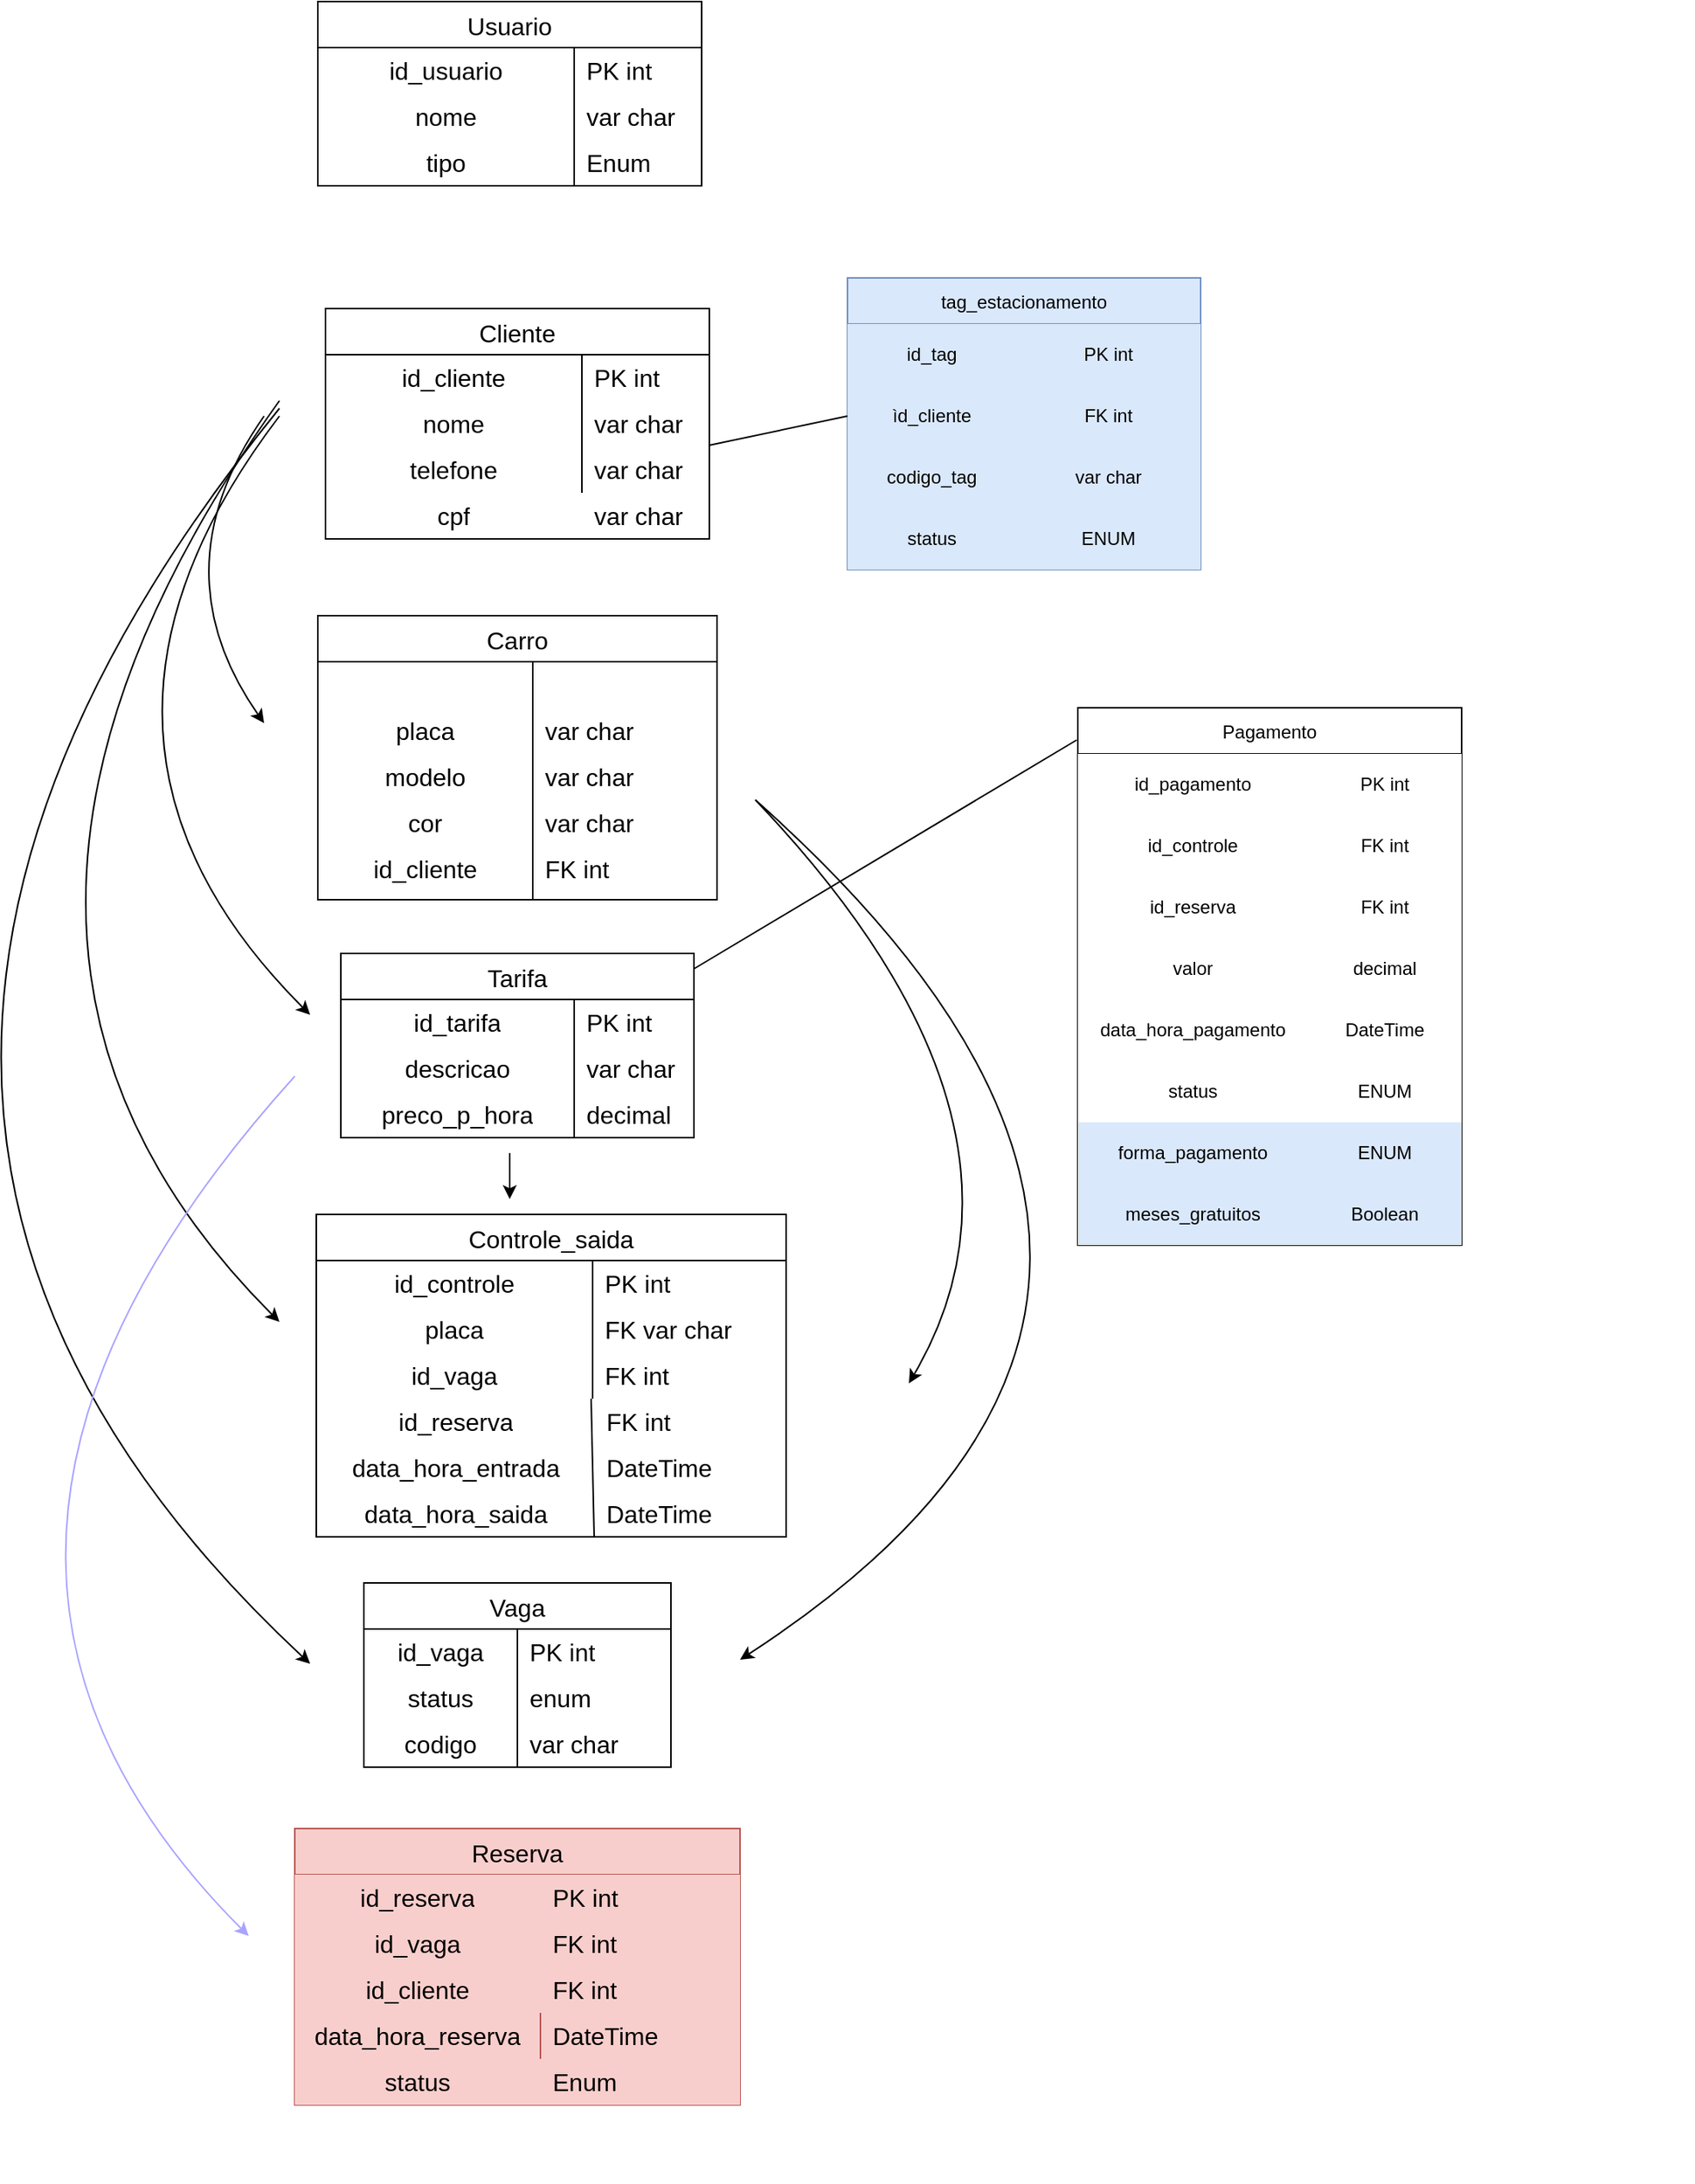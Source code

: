 <mxfile version="26.1.1">
  <diagram name="Página-1" id="wdXB22IewUDBMc40vJ91">
    <mxGraphModel dx="3342" dy="2612" grid="1" gridSize="10" guides="1" tooltips="1" connect="1" arrows="1" fold="1" page="1" pageScale="1" pageWidth="827" pageHeight="1169" math="0" shadow="0">
      <root>
        <mxCell id="0" />
        <mxCell id="1" parent="0" />
        <mxCell id="DIkyXZlzD1gCgE19vxyJ-11" value="Vaga" style="shape=table;startSize=30;container=1;collapsible=0;childLayout=tableLayout;fixedRows=1;rowLines=0;fontStyle=0;strokeColor=default;fontSize=16;" parent="1" vertex="1">
          <mxGeometry x="-135" y="-40" width="200" height="120" as="geometry" />
        </mxCell>
        <mxCell id="DIkyXZlzD1gCgE19vxyJ-12" value="" style="shape=tableRow;horizontal=0;startSize=0;swimlaneHead=0;swimlaneBody=0;top=0;left=0;bottom=0;right=0;collapsible=0;dropTarget=0;fillColor=none;points=[[0,0.5],[1,0.5]];portConstraint=eastwest;strokeColor=inherit;fontSize=16;" parent="DIkyXZlzD1gCgE19vxyJ-11" vertex="1">
          <mxGeometry y="30" width="200" height="30" as="geometry" />
        </mxCell>
        <mxCell id="DIkyXZlzD1gCgE19vxyJ-13" value="id_vaga" style="shape=partialRectangle;html=1;whiteSpace=wrap;connectable=0;fillColor=none;top=0;left=0;bottom=0;right=0;overflow=hidden;pointerEvents=1;strokeColor=inherit;fontSize=16;" parent="DIkyXZlzD1gCgE19vxyJ-12" vertex="1">
          <mxGeometry width="100" height="30" as="geometry">
            <mxRectangle width="100" height="30" as="alternateBounds" />
          </mxGeometry>
        </mxCell>
        <mxCell id="DIkyXZlzD1gCgE19vxyJ-14" value="PK int" style="shape=partialRectangle;html=1;whiteSpace=wrap;connectable=0;fillColor=none;top=0;left=0;bottom=0;right=0;align=left;spacingLeft=6;overflow=hidden;strokeColor=inherit;fontSize=16;" parent="DIkyXZlzD1gCgE19vxyJ-12" vertex="1">
          <mxGeometry x="100" width="100" height="30" as="geometry">
            <mxRectangle width="100" height="30" as="alternateBounds" />
          </mxGeometry>
        </mxCell>
        <mxCell id="DIkyXZlzD1gCgE19vxyJ-15" value="" style="shape=tableRow;horizontal=0;startSize=0;swimlaneHead=0;swimlaneBody=0;top=0;left=0;bottom=0;right=0;collapsible=0;dropTarget=0;fillColor=none;points=[[0,0.5],[1,0.5]];portConstraint=eastwest;strokeColor=inherit;fontSize=16;" parent="DIkyXZlzD1gCgE19vxyJ-11" vertex="1">
          <mxGeometry y="60" width="200" height="30" as="geometry" />
        </mxCell>
        <mxCell id="DIkyXZlzD1gCgE19vxyJ-16" value="status" style="shape=partialRectangle;html=1;whiteSpace=wrap;connectable=0;fillColor=none;top=0;left=0;bottom=0;right=0;overflow=hidden;strokeColor=inherit;fontSize=16;" parent="DIkyXZlzD1gCgE19vxyJ-15" vertex="1">
          <mxGeometry width="100" height="30" as="geometry">
            <mxRectangle width="100" height="30" as="alternateBounds" />
          </mxGeometry>
        </mxCell>
        <mxCell id="DIkyXZlzD1gCgE19vxyJ-17" value="enum" style="shape=partialRectangle;html=1;whiteSpace=wrap;connectable=0;fillColor=none;top=0;left=0;bottom=0;right=0;align=left;spacingLeft=6;overflow=hidden;strokeColor=inherit;fontSize=16;" parent="DIkyXZlzD1gCgE19vxyJ-15" vertex="1">
          <mxGeometry x="100" width="100" height="30" as="geometry">
            <mxRectangle width="100" height="30" as="alternateBounds" />
          </mxGeometry>
        </mxCell>
        <mxCell id="DIkyXZlzD1gCgE19vxyJ-18" value="" style="shape=tableRow;horizontal=0;startSize=0;swimlaneHead=0;swimlaneBody=0;top=0;left=0;bottom=0;right=0;collapsible=0;dropTarget=0;fillColor=none;points=[[0,0.5],[1,0.5]];portConstraint=eastwest;strokeColor=inherit;fontSize=16;" parent="DIkyXZlzD1gCgE19vxyJ-11" vertex="1">
          <mxGeometry y="90" width="200" height="30" as="geometry" />
        </mxCell>
        <mxCell id="DIkyXZlzD1gCgE19vxyJ-19" value="codigo" style="shape=partialRectangle;html=1;whiteSpace=wrap;connectable=0;fillColor=none;top=0;left=0;bottom=0;right=0;overflow=hidden;strokeColor=inherit;fontSize=16;" parent="DIkyXZlzD1gCgE19vxyJ-18" vertex="1">
          <mxGeometry width="100" height="30" as="geometry">
            <mxRectangle width="100" height="30" as="alternateBounds" />
          </mxGeometry>
        </mxCell>
        <mxCell id="DIkyXZlzD1gCgE19vxyJ-20" value="var char" style="shape=partialRectangle;html=1;whiteSpace=wrap;connectable=0;fillColor=none;top=0;left=0;bottom=0;right=0;align=left;spacingLeft=6;overflow=hidden;strokeColor=inherit;fontSize=16;" parent="DIkyXZlzD1gCgE19vxyJ-18" vertex="1">
          <mxGeometry x="100" width="100" height="30" as="geometry">
            <mxRectangle width="100" height="30" as="alternateBounds" />
          </mxGeometry>
        </mxCell>
        <mxCell id="DIkyXZlzD1gCgE19vxyJ-31" value="Cliente" style="shape=table;startSize=30;container=1;collapsible=0;childLayout=tableLayout;fixedRows=1;rowLines=0;fontStyle=0;strokeColor=default;fontSize=16;" parent="1" vertex="1">
          <mxGeometry x="-160" y="-870" width="250" height="150" as="geometry" />
        </mxCell>
        <mxCell id="DIkyXZlzD1gCgE19vxyJ-32" value="" style="shape=tableRow;horizontal=0;startSize=0;swimlaneHead=0;swimlaneBody=0;top=0;left=0;bottom=0;right=0;collapsible=0;dropTarget=0;fillColor=none;points=[[0,0.5],[1,0.5]];portConstraint=eastwest;strokeColor=inherit;fontSize=16;" parent="DIkyXZlzD1gCgE19vxyJ-31" vertex="1">
          <mxGeometry y="30" width="250" height="30" as="geometry" />
        </mxCell>
        <mxCell id="DIkyXZlzD1gCgE19vxyJ-33" value="id_cliente" style="shape=partialRectangle;html=1;whiteSpace=wrap;connectable=0;fillColor=none;top=0;left=0;bottom=0;right=0;overflow=hidden;pointerEvents=1;strokeColor=inherit;fontSize=16;" parent="DIkyXZlzD1gCgE19vxyJ-32" vertex="1">
          <mxGeometry width="167" height="30" as="geometry">
            <mxRectangle width="167" height="30" as="alternateBounds" />
          </mxGeometry>
        </mxCell>
        <mxCell id="DIkyXZlzD1gCgE19vxyJ-34" value="PK int" style="shape=partialRectangle;html=1;whiteSpace=wrap;connectable=0;fillColor=none;top=0;left=0;bottom=0;right=0;align=left;spacingLeft=6;overflow=hidden;strokeColor=inherit;fontSize=16;" parent="DIkyXZlzD1gCgE19vxyJ-32" vertex="1">
          <mxGeometry x="167" width="83" height="30" as="geometry">
            <mxRectangle width="83" height="30" as="alternateBounds" />
          </mxGeometry>
        </mxCell>
        <mxCell id="DIkyXZlzD1gCgE19vxyJ-35" value="" style="shape=tableRow;horizontal=0;startSize=0;swimlaneHead=0;swimlaneBody=0;top=0;left=0;bottom=0;right=0;collapsible=0;dropTarget=0;fillColor=none;points=[[0,0.5],[1,0.5]];portConstraint=eastwest;strokeColor=inherit;fontSize=16;" parent="DIkyXZlzD1gCgE19vxyJ-31" vertex="1">
          <mxGeometry y="60" width="250" height="30" as="geometry" />
        </mxCell>
        <mxCell id="DIkyXZlzD1gCgE19vxyJ-36" value="nome" style="shape=partialRectangle;html=1;whiteSpace=wrap;connectable=0;fillColor=none;top=0;left=0;bottom=0;right=0;overflow=hidden;strokeColor=inherit;fontSize=16;" parent="DIkyXZlzD1gCgE19vxyJ-35" vertex="1">
          <mxGeometry width="167" height="30" as="geometry">
            <mxRectangle width="167" height="30" as="alternateBounds" />
          </mxGeometry>
        </mxCell>
        <mxCell id="DIkyXZlzD1gCgE19vxyJ-37" value="var char" style="shape=partialRectangle;html=1;whiteSpace=wrap;connectable=0;fillColor=none;top=0;left=0;bottom=0;right=0;align=left;spacingLeft=6;overflow=hidden;strokeColor=inherit;fontSize=16;" parent="DIkyXZlzD1gCgE19vxyJ-35" vertex="1">
          <mxGeometry x="167" width="83" height="30" as="geometry">
            <mxRectangle width="83" height="30" as="alternateBounds" />
          </mxGeometry>
        </mxCell>
        <mxCell id="DIkyXZlzD1gCgE19vxyJ-38" value="" style="shape=tableRow;horizontal=0;startSize=0;swimlaneHead=0;swimlaneBody=0;top=0;left=0;bottom=0;right=0;collapsible=0;dropTarget=0;fillColor=none;points=[[0,0.5],[1,0.5]];portConstraint=eastwest;strokeColor=inherit;fontSize=16;" parent="DIkyXZlzD1gCgE19vxyJ-31" vertex="1">
          <mxGeometry y="90" width="250" height="30" as="geometry" />
        </mxCell>
        <mxCell id="DIkyXZlzD1gCgE19vxyJ-39" value="telefone" style="shape=partialRectangle;html=1;whiteSpace=wrap;connectable=0;fillColor=none;top=0;left=0;bottom=0;right=0;overflow=hidden;strokeColor=inherit;fontSize=16;" parent="DIkyXZlzD1gCgE19vxyJ-38" vertex="1">
          <mxGeometry width="167" height="30" as="geometry">
            <mxRectangle width="167" height="30" as="alternateBounds" />
          </mxGeometry>
        </mxCell>
        <mxCell id="DIkyXZlzD1gCgE19vxyJ-40" value="var char" style="shape=partialRectangle;html=1;whiteSpace=wrap;connectable=0;fillColor=none;top=0;left=0;bottom=0;right=0;align=left;spacingLeft=6;overflow=hidden;strokeColor=inherit;fontSize=16;" parent="DIkyXZlzD1gCgE19vxyJ-38" vertex="1">
          <mxGeometry x="167" width="83" height="30" as="geometry">
            <mxRectangle width="83" height="30" as="alternateBounds" />
          </mxGeometry>
        </mxCell>
        <mxCell id="DIkyXZlzD1gCgE19vxyJ-41" value="Reserva" style="shape=table;startSize=30;container=1;collapsible=0;childLayout=tableLayout;fixedRows=1;rowLines=0;fontStyle=0;strokeColor=#b85450;fontSize=16;fillColor=#f8cecc;" parent="1" vertex="1">
          <mxGeometry x="-180" y="120" width="290" height="180" as="geometry" />
        </mxCell>
        <mxCell id="DIkyXZlzD1gCgE19vxyJ-42" value="" style="shape=tableRow;horizontal=0;startSize=0;swimlaneHead=0;swimlaneBody=0;top=0;left=0;bottom=0;right=0;collapsible=0;dropTarget=0;fillColor=#f8cecc;points=[[0,0.5],[1,0.5]];portConstraint=eastwest;strokeColor=#b85450;fontSize=16;" parent="DIkyXZlzD1gCgE19vxyJ-41" vertex="1">
          <mxGeometry y="30" width="290" height="30" as="geometry" />
        </mxCell>
        <mxCell id="DIkyXZlzD1gCgE19vxyJ-43" value="id_reserva" style="shape=partialRectangle;html=1;whiteSpace=wrap;connectable=0;fillColor=#f8cecc;top=0;left=0;bottom=0;right=0;overflow=hidden;pointerEvents=1;strokeColor=#b85450;fontSize=16;" parent="DIkyXZlzD1gCgE19vxyJ-42" vertex="1">
          <mxGeometry width="160" height="30" as="geometry">
            <mxRectangle width="160" height="30" as="alternateBounds" />
          </mxGeometry>
        </mxCell>
        <mxCell id="DIkyXZlzD1gCgE19vxyJ-44" value="PK int" style="shape=partialRectangle;html=1;whiteSpace=wrap;connectable=0;fillColor=#f8cecc;top=0;left=0;bottom=0;right=0;align=left;spacingLeft=6;overflow=hidden;strokeColor=#b85450;fontSize=16;" parent="DIkyXZlzD1gCgE19vxyJ-42" vertex="1">
          <mxGeometry x="160" width="130" height="30" as="geometry">
            <mxRectangle width="130" height="30" as="alternateBounds" />
          </mxGeometry>
        </mxCell>
        <mxCell id="DIkyXZlzD1gCgE19vxyJ-45" value="" style="shape=tableRow;horizontal=0;startSize=0;swimlaneHead=0;swimlaneBody=0;top=0;left=0;bottom=0;right=0;collapsible=0;dropTarget=0;fillColor=#f8cecc;points=[[0,0.5],[1,0.5]];portConstraint=eastwest;strokeColor=#b85450;fontSize=16;" parent="DIkyXZlzD1gCgE19vxyJ-41" vertex="1">
          <mxGeometry y="60" width="290" height="30" as="geometry" />
        </mxCell>
        <mxCell id="DIkyXZlzD1gCgE19vxyJ-46" value="id_vaga" style="shape=partialRectangle;html=1;whiteSpace=wrap;connectable=0;fillColor=#f8cecc;top=0;left=0;bottom=0;right=0;overflow=hidden;strokeColor=#b85450;fontSize=16;" parent="DIkyXZlzD1gCgE19vxyJ-45" vertex="1">
          <mxGeometry width="160" height="30" as="geometry">
            <mxRectangle width="160" height="30" as="alternateBounds" />
          </mxGeometry>
        </mxCell>
        <mxCell id="DIkyXZlzD1gCgE19vxyJ-47" value="FK int" style="shape=partialRectangle;html=1;whiteSpace=wrap;connectable=0;fillColor=#f8cecc;top=0;left=0;bottom=0;right=0;align=left;spacingLeft=6;overflow=hidden;strokeColor=#b85450;fontSize=16;" parent="DIkyXZlzD1gCgE19vxyJ-45" vertex="1">
          <mxGeometry x="160" width="130" height="30" as="geometry">
            <mxRectangle width="130" height="30" as="alternateBounds" />
          </mxGeometry>
        </mxCell>
        <mxCell id="DIkyXZlzD1gCgE19vxyJ-48" value="" style="shape=tableRow;horizontal=0;startSize=0;swimlaneHead=0;swimlaneBody=0;top=0;left=0;bottom=0;right=0;collapsible=0;dropTarget=0;fillColor=#f8cecc;points=[[0,0.5],[1,0.5]];portConstraint=eastwest;strokeColor=#b85450;fontSize=16;" parent="DIkyXZlzD1gCgE19vxyJ-41" vertex="1">
          <mxGeometry y="90" width="290" height="30" as="geometry" />
        </mxCell>
        <mxCell id="DIkyXZlzD1gCgE19vxyJ-49" value="id_cliente" style="shape=partialRectangle;html=1;whiteSpace=wrap;connectable=0;fillColor=#f8cecc;top=0;left=0;bottom=0;right=0;overflow=hidden;strokeColor=#b85450;fontSize=16;" parent="DIkyXZlzD1gCgE19vxyJ-48" vertex="1">
          <mxGeometry width="160" height="30" as="geometry">
            <mxRectangle width="160" height="30" as="alternateBounds" />
          </mxGeometry>
        </mxCell>
        <mxCell id="DIkyXZlzD1gCgE19vxyJ-50" value="FK int" style="shape=partialRectangle;html=1;whiteSpace=wrap;connectable=0;fillColor=#f8cecc;top=0;left=0;bottom=0;right=0;align=left;spacingLeft=6;overflow=hidden;strokeColor=#b85450;fontSize=16;" parent="DIkyXZlzD1gCgE19vxyJ-48" vertex="1">
          <mxGeometry x="160" width="130" height="30" as="geometry">
            <mxRectangle width="130" height="30" as="alternateBounds" />
          </mxGeometry>
        </mxCell>
        <mxCell id="DIkyXZlzD1gCgE19vxyJ-51" value="Controle_saida" style="shape=table;startSize=30;container=1;collapsible=0;childLayout=tableLayout;fixedRows=1;rowLines=0;fontStyle=0;strokeColor=default;fontSize=16;strokeWidth=1;" parent="1" vertex="1">
          <mxGeometry x="-166" y="-280" width="306" height="210" as="geometry" />
        </mxCell>
        <mxCell id="DIkyXZlzD1gCgE19vxyJ-52" value="" style="shape=tableRow;horizontal=0;startSize=0;swimlaneHead=0;swimlaneBody=0;top=0;left=0;bottom=0;right=0;collapsible=0;dropTarget=0;fillColor=none;points=[[0,0.5],[1,0.5]];portConstraint=eastwest;strokeColor=inherit;fontSize=16;" parent="DIkyXZlzD1gCgE19vxyJ-51" vertex="1">
          <mxGeometry y="30" width="306" height="30" as="geometry" />
        </mxCell>
        <mxCell id="DIkyXZlzD1gCgE19vxyJ-53" value="id_controle" style="shape=partialRectangle;html=1;whiteSpace=wrap;connectable=0;fillColor=none;top=0;left=0;bottom=0;right=0;overflow=hidden;pointerEvents=1;strokeColor=inherit;fontSize=16;" parent="DIkyXZlzD1gCgE19vxyJ-52" vertex="1">
          <mxGeometry width="180" height="30" as="geometry">
            <mxRectangle width="180" height="30" as="alternateBounds" />
          </mxGeometry>
        </mxCell>
        <mxCell id="DIkyXZlzD1gCgE19vxyJ-54" value="PK int" style="shape=partialRectangle;html=1;whiteSpace=wrap;connectable=0;fillColor=none;top=0;left=0;bottom=0;right=0;align=left;spacingLeft=6;overflow=hidden;strokeColor=inherit;fontSize=16;" parent="DIkyXZlzD1gCgE19vxyJ-52" vertex="1">
          <mxGeometry x="180" width="126" height="30" as="geometry">
            <mxRectangle width="126" height="30" as="alternateBounds" />
          </mxGeometry>
        </mxCell>
        <mxCell id="DIkyXZlzD1gCgE19vxyJ-55" value="" style="shape=tableRow;horizontal=0;startSize=0;swimlaneHead=0;swimlaneBody=0;top=0;left=0;bottom=0;right=0;collapsible=0;dropTarget=0;fillColor=none;points=[[0,0.5],[1,0.5]];portConstraint=eastwest;strokeColor=inherit;fontSize=16;" parent="DIkyXZlzD1gCgE19vxyJ-51" vertex="1">
          <mxGeometry y="60" width="306" height="30" as="geometry" />
        </mxCell>
        <mxCell id="DIkyXZlzD1gCgE19vxyJ-56" value="placa" style="shape=partialRectangle;html=1;whiteSpace=wrap;connectable=0;fillColor=none;top=0;left=0;bottom=0;right=0;overflow=hidden;strokeColor=inherit;fontSize=16;" parent="DIkyXZlzD1gCgE19vxyJ-55" vertex="1">
          <mxGeometry width="180" height="30" as="geometry">
            <mxRectangle width="180" height="30" as="alternateBounds" />
          </mxGeometry>
        </mxCell>
        <mxCell id="DIkyXZlzD1gCgE19vxyJ-57" value="FK var char" style="shape=partialRectangle;html=1;whiteSpace=wrap;connectable=0;fillColor=none;top=0;left=0;bottom=0;right=0;align=left;spacingLeft=6;overflow=hidden;strokeColor=inherit;fontSize=16;" parent="DIkyXZlzD1gCgE19vxyJ-55" vertex="1">
          <mxGeometry x="180" width="126" height="30" as="geometry">
            <mxRectangle width="126" height="30" as="alternateBounds" />
          </mxGeometry>
        </mxCell>
        <mxCell id="DIkyXZlzD1gCgE19vxyJ-58" value="" style="shape=tableRow;horizontal=0;startSize=0;swimlaneHead=0;swimlaneBody=0;top=0;left=0;bottom=0;right=0;collapsible=0;dropTarget=0;fillColor=none;points=[[0,0.5],[1,0.5]];portConstraint=eastwest;strokeColor=inherit;fontSize=16;" parent="DIkyXZlzD1gCgE19vxyJ-51" vertex="1">
          <mxGeometry y="90" width="306" height="30" as="geometry" />
        </mxCell>
        <mxCell id="DIkyXZlzD1gCgE19vxyJ-59" value="id_vaga" style="shape=partialRectangle;html=1;whiteSpace=wrap;connectable=0;fillColor=none;top=0;left=0;bottom=0;right=0;overflow=hidden;strokeColor=inherit;fontSize=16;" parent="DIkyXZlzD1gCgE19vxyJ-58" vertex="1">
          <mxGeometry width="180" height="30" as="geometry">
            <mxRectangle width="180" height="30" as="alternateBounds" />
          </mxGeometry>
        </mxCell>
        <mxCell id="DIkyXZlzD1gCgE19vxyJ-60" value="FK int" style="shape=partialRectangle;html=1;whiteSpace=wrap;connectable=0;fillColor=none;top=0;left=0;bottom=0;right=0;align=left;spacingLeft=6;overflow=hidden;strokeColor=inherit;fontSize=16;" parent="DIkyXZlzD1gCgE19vxyJ-58" vertex="1">
          <mxGeometry x="180" width="126" height="30" as="geometry">
            <mxRectangle width="126" height="30" as="alternateBounds" />
          </mxGeometry>
        </mxCell>
        <mxCell id="DIkyXZlzD1gCgE19vxyJ-70" value="Tarifa" style="shape=table;startSize=30;container=1;collapsible=0;childLayout=tableLayout;fixedRows=1;rowLines=0;fontStyle=0;strokeColor=default;fontSize=16;" parent="1" vertex="1">
          <mxGeometry x="-150" y="-450" width="230" height="120" as="geometry" />
        </mxCell>
        <mxCell id="DIkyXZlzD1gCgE19vxyJ-71" value="" style="shape=tableRow;horizontal=0;startSize=0;swimlaneHead=0;swimlaneBody=0;top=0;left=0;bottom=0;right=0;collapsible=0;dropTarget=0;fillColor=none;points=[[0,0.5],[1,0.5]];portConstraint=eastwest;strokeColor=inherit;fontSize=16;" parent="DIkyXZlzD1gCgE19vxyJ-70" vertex="1">
          <mxGeometry y="30" width="230" height="30" as="geometry" />
        </mxCell>
        <mxCell id="DIkyXZlzD1gCgE19vxyJ-72" value="id_tarifa" style="shape=partialRectangle;html=1;whiteSpace=wrap;connectable=0;fillColor=none;top=0;left=0;bottom=0;right=0;overflow=hidden;pointerEvents=1;strokeColor=inherit;fontSize=16;" parent="DIkyXZlzD1gCgE19vxyJ-71" vertex="1">
          <mxGeometry width="152" height="30" as="geometry">
            <mxRectangle width="152" height="30" as="alternateBounds" />
          </mxGeometry>
        </mxCell>
        <mxCell id="DIkyXZlzD1gCgE19vxyJ-73" value="PK int" style="shape=partialRectangle;html=1;whiteSpace=wrap;connectable=0;fillColor=none;top=0;left=0;bottom=0;right=0;align=left;spacingLeft=6;overflow=hidden;strokeColor=inherit;fontSize=16;" parent="DIkyXZlzD1gCgE19vxyJ-71" vertex="1">
          <mxGeometry x="152" width="78" height="30" as="geometry">
            <mxRectangle width="78" height="30" as="alternateBounds" />
          </mxGeometry>
        </mxCell>
        <mxCell id="DIkyXZlzD1gCgE19vxyJ-74" value="" style="shape=tableRow;horizontal=0;startSize=0;swimlaneHead=0;swimlaneBody=0;top=0;left=0;bottom=0;right=0;collapsible=0;dropTarget=0;fillColor=none;points=[[0,0.5],[1,0.5]];portConstraint=eastwest;strokeColor=inherit;fontSize=16;" parent="DIkyXZlzD1gCgE19vxyJ-70" vertex="1">
          <mxGeometry y="60" width="230" height="30" as="geometry" />
        </mxCell>
        <mxCell id="DIkyXZlzD1gCgE19vxyJ-75" value="descricao" style="shape=partialRectangle;html=1;whiteSpace=wrap;connectable=0;fillColor=none;top=0;left=0;bottom=0;right=0;overflow=hidden;strokeColor=inherit;fontSize=16;" parent="DIkyXZlzD1gCgE19vxyJ-74" vertex="1">
          <mxGeometry width="152" height="30" as="geometry">
            <mxRectangle width="152" height="30" as="alternateBounds" />
          </mxGeometry>
        </mxCell>
        <mxCell id="DIkyXZlzD1gCgE19vxyJ-76" value="var char" style="shape=partialRectangle;html=1;whiteSpace=wrap;connectable=0;fillColor=none;top=0;left=0;bottom=0;right=0;align=left;spacingLeft=6;overflow=hidden;strokeColor=inherit;fontSize=16;" parent="DIkyXZlzD1gCgE19vxyJ-74" vertex="1">
          <mxGeometry x="152" width="78" height="30" as="geometry">
            <mxRectangle width="78" height="30" as="alternateBounds" />
          </mxGeometry>
        </mxCell>
        <mxCell id="DIkyXZlzD1gCgE19vxyJ-77" value="" style="shape=tableRow;horizontal=0;startSize=0;swimlaneHead=0;swimlaneBody=0;top=0;left=0;bottom=0;right=0;collapsible=0;dropTarget=0;fillColor=none;points=[[0,0.5],[1,0.5]];portConstraint=eastwest;strokeColor=inherit;fontSize=16;" parent="DIkyXZlzD1gCgE19vxyJ-70" vertex="1">
          <mxGeometry y="90" width="230" height="30" as="geometry" />
        </mxCell>
        <mxCell id="DIkyXZlzD1gCgE19vxyJ-78" value="preco_p_hora" style="shape=partialRectangle;html=1;whiteSpace=wrap;connectable=0;fillColor=none;top=0;left=0;bottom=0;right=0;overflow=hidden;strokeColor=inherit;fontSize=16;" parent="DIkyXZlzD1gCgE19vxyJ-77" vertex="1">
          <mxGeometry width="152" height="30" as="geometry">
            <mxRectangle width="152" height="30" as="alternateBounds" />
          </mxGeometry>
        </mxCell>
        <mxCell id="DIkyXZlzD1gCgE19vxyJ-79" value="decimal" style="shape=partialRectangle;html=1;whiteSpace=wrap;connectable=0;fillColor=none;top=0;left=0;bottom=0;right=0;align=left;spacingLeft=6;overflow=hidden;strokeColor=inherit;fontSize=16;" parent="DIkyXZlzD1gCgE19vxyJ-77" vertex="1">
          <mxGeometry x="152" width="78" height="30" as="geometry">
            <mxRectangle width="78" height="30" as="alternateBounds" />
          </mxGeometry>
        </mxCell>
        <mxCell id="DIkyXZlzD1gCgE19vxyJ-83" value="" style="shape=tableRow;horizontal=0;startSize=0;swimlaneHead=0;swimlaneBody=0;top=0;left=0;bottom=0;right=0;collapsible=0;dropTarget=0;fillColor=none;points=[[0,0.5],[1,0.5]];portConstraint=eastwest;strokeColor=inherit;fontSize=16;" parent="1" vertex="1">
          <mxGeometry x="550" y="270" width="180" height="30" as="geometry" />
        </mxCell>
        <mxCell id="DIkyXZlzD1gCgE19vxyJ-86" value="" style="shape=tableRow;horizontal=0;startSize=0;swimlaneHead=0;swimlaneBody=0;top=0;left=0;bottom=0;right=0;collapsible=0;dropTarget=0;fillColor=none;points=[[0,0.5],[1,0.5]];portConstraint=eastwest;strokeColor=inherit;fontSize=16;" parent="1" vertex="1">
          <mxGeometry x="370" y="230" width="180" height="30" as="geometry" />
        </mxCell>
        <mxCell id="DIkyXZlzD1gCgE19vxyJ-89" value="" style="shape=tableRow;horizontal=0;startSize=0;swimlaneHead=0;swimlaneBody=0;top=0;left=0;bottom=0;right=0;collapsible=0;dropTarget=0;fillColor=none;points=[[0,0.5],[1,0.5]];portConstraint=eastwest;strokeColor=inherit;fontSize=16;" parent="1" vertex="1">
          <mxGeometry x="380" y="320" width="180" height="30" as="geometry" />
        </mxCell>
        <mxCell id="DIkyXZlzD1gCgE19vxyJ-21" value="Carro" style="shape=table;startSize=30;container=1;collapsible=0;childLayout=tableLayout;fixedRows=1;rowLines=0;fontStyle=0;strokeColor=default;fontSize=16;" parent="1" vertex="1">
          <mxGeometry x="-165" y="-670" width="260" height="185" as="geometry" />
        </mxCell>
        <mxCell id="DIkyXZlzD1gCgE19vxyJ-22" value="" style="shape=tableRow;horizontal=0;startSize=0;swimlaneHead=0;swimlaneBody=0;top=0;left=0;bottom=0;right=0;collapsible=0;dropTarget=0;fillColor=none;points=[[0,0.5],[1,0.5]];portConstraint=eastwest;strokeColor=inherit;fontSize=16;" parent="DIkyXZlzD1gCgE19vxyJ-21" vertex="1">
          <mxGeometry y="30" width="260" height="30" as="geometry" />
        </mxCell>
        <mxCell id="DIkyXZlzD1gCgE19vxyJ-23" value="" style="shape=partialRectangle;html=1;whiteSpace=wrap;connectable=0;fillColor=none;top=0;left=0;bottom=0;right=0;overflow=hidden;pointerEvents=1;strokeColor=inherit;fontSize=16;" parent="DIkyXZlzD1gCgE19vxyJ-22" vertex="1">
          <mxGeometry width="140" height="30" as="geometry">
            <mxRectangle width="140" height="30" as="alternateBounds" />
          </mxGeometry>
        </mxCell>
        <mxCell id="DIkyXZlzD1gCgE19vxyJ-24" value="" style="shape=partialRectangle;html=1;whiteSpace=wrap;connectable=0;fillColor=none;top=0;left=0;bottom=0;right=0;align=left;spacingLeft=6;overflow=hidden;strokeColor=inherit;fontSize=16;" parent="DIkyXZlzD1gCgE19vxyJ-22" vertex="1">
          <mxGeometry x="140" width="120" height="30" as="geometry">
            <mxRectangle width="120" height="30" as="alternateBounds" />
          </mxGeometry>
        </mxCell>
        <mxCell id="DIkyXZlzD1gCgE19vxyJ-25" value="" style="shape=tableRow;horizontal=0;startSize=0;swimlaneHead=0;swimlaneBody=0;top=0;left=0;bottom=0;right=0;collapsible=0;dropTarget=0;fillColor=none;points=[[0,0.5],[1,0.5]];portConstraint=eastwest;strokeColor=inherit;fontSize=16;" parent="DIkyXZlzD1gCgE19vxyJ-21" vertex="1">
          <mxGeometry y="60" width="260" height="30" as="geometry" />
        </mxCell>
        <mxCell id="DIkyXZlzD1gCgE19vxyJ-26" value="placa" style="shape=partialRectangle;html=1;whiteSpace=wrap;connectable=0;fillColor=none;top=0;left=0;bottom=0;right=0;overflow=hidden;strokeColor=inherit;fontSize=16;" parent="DIkyXZlzD1gCgE19vxyJ-25" vertex="1">
          <mxGeometry width="140" height="30" as="geometry">
            <mxRectangle width="140" height="30" as="alternateBounds" />
          </mxGeometry>
        </mxCell>
        <mxCell id="DIkyXZlzD1gCgE19vxyJ-27" value="var char" style="shape=partialRectangle;html=1;whiteSpace=wrap;connectable=0;fillColor=none;top=0;left=0;bottom=0;right=0;align=left;spacingLeft=6;overflow=hidden;strokeColor=inherit;fontSize=16;" parent="DIkyXZlzD1gCgE19vxyJ-25" vertex="1">
          <mxGeometry x="140" width="120" height="30" as="geometry">
            <mxRectangle width="120" height="30" as="alternateBounds" />
          </mxGeometry>
        </mxCell>
        <mxCell id="DIkyXZlzD1gCgE19vxyJ-28" value="" style="shape=tableRow;horizontal=0;startSize=0;swimlaneHead=0;swimlaneBody=0;top=0;left=0;bottom=0;right=0;collapsible=0;dropTarget=0;fillColor=none;points=[[0,0.5],[1,0.5]];portConstraint=eastwest;strokeColor=inherit;fontSize=16;" parent="DIkyXZlzD1gCgE19vxyJ-21" vertex="1">
          <mxGeometry y="90" width="260" height="30" as="geometry" />
        </mxCell>
        <mxCell id="DIkyXZlzD1gCgE19vxyJ-29" value="modelo" style="shape=partialRectangle;html=1;whiteSpace=wrap;connectable=0;fillColor=none;top=0;left=0;bottom=0;right=0;overflow=hidden;strokeColor=inherit;fontSize=16;" parent="DIkyXZlzD1gCgE19vxyJ-28" vertex="1">
          <mxGeometry width="140" height="30" as="geometry">
            <mxRectangle width="140" height="30" as="alternateBounds" />
          </mxGeometry>
        </mxCell>
        <mxCell id="DIkyXZlzD1gCgE19vxyJ-30" value="var char" style="shape=partialRectangle;html=1;whiteSpace=wrap;connectable=0;fillColor=none;top=0;left=0;bottom=0;right=0;align=left;spacingLeft=6;overflow=hidden;strokeColor=inherit;fontSize=16;" parent="DIkyXZlzD1gCgE19vxyJ-28" vertex="1">
          <mxGeometry x="140" width="120" height="30" as="geometry">
            <mxRectangle width="120" height="30" as="alternateBounds" />
          </mxGeometry>
        </mxCell>
        <mxCell id="DIkyXZlzD1gCgE19vxyJ-85" value="var char" style="shape=partialRectangle;html=1;whiteSpace=wrap;connectable=0;fillColor=none;top=0;left=0;bottom=0;right=0;align=left;spacingLeft=6;overflow=hidden;strokeColor=inherit;fontSize=16;" parent="1" vertex="1">
          <mxGeometry x="-25" y="-550" width="120" height="30" as="geometry">
            <mxRectangle width="100" height="30" as="alternateBounds" />
          </mxGeometry>
        </mxCell>
        <mxCell id="DIkyXZlzD1gCgE19vxyJ-84" value="cor" style="shape=partialRectangle;html=1;whiteSpace=wrap;connectable=0;fillColor=none;top=0;left=0;bottom=0;right=0;overflow=hidden;pointerEvents=1;strokeColor=inherit;fontSize=16;" parent="1" vertex="1">
          <mxGeometry x="-165" y="-550" width="140" height="30" as="geometry">
            <mxRectangle width="80" height="30" as="alternateBounds" />
          </mxGeometry>
        </mxCell>
        <mxCell id="DIkyXZlzD1gCgE19vxyJ-87" value="id_cliente" style="shape=partialRectangle;html=1;whiteSpace=wrap;connectable=0;fillColor=none;top=0;left=0;bottom=0;right=0;overflow=hidden;strokeColor=inherit;fontSize=16;" parent="1" vertex="1">
          <mxGeometry x="-165" y="-520" width="140" height="30" as="geometry">
            <mxRectangle width="80" height="30" as="alternateBounds" />
          </mxGeometry>
        </mxCell>
        <mxCell id="DIkyXZlzD1gCgE19vxyJ-88" value="FK int" style="shape=partialRectangle;html=1;whiteSpace=wrap;connectable=0;fillColor=none;top=0;left=0;bottom=0;right=0;align=left;spacingLeft=6;overflow=hidden;strokeColor=inherit;fontSize=16;" parent="1" vertex="1">
          <mxGeometry x="-25" y="-520" width="120" height="30" as="geometry">
            <mxRectangle width="100" height="30" as="alternateBounds" />
          </mxGeometry>
        </mxCell>
        <mxCell id="DIkyXZlzD1gCgE19vxyJ-94" value="id_reserva" style="shape=partialRectangle;html=1;whiteSpace=wrap;connectable=0;fillColor=none;top=0;left=0;bottom=0;right=0;overflow=hidden;pointerEvents=1;strokeColor=inherit;fontSize=16;" parent="1" vertex="1">
          <mxGeometry x="-145" y="-160" width="140" height="30" as="geometry">
            <mxRectangle width="140" height="30" as="alternateBounds" />
          </mxGeometry>
        </mxCell>
        <mxCell id="DIkyXZlzD1gCgE19vxyJ-95" value="FK int" style="shape=partialRectangle;html=1;whiteSpace=wrap;connectable=0;fillColor=none;top=0;left=0;bottom=0;right=0;align=left;spacingLeft=6;overflow=hidden;strokeColor=inherit;fontSize=16;" parent="1" vertex="1">
          <mxGeometry x="15" y="-160" width="80" height="30" as="geometry">
            <mxRectangle width="120" height="30" as="alternateBounds" />
          </mxGeometry>
        </mxCell>
        <mxCell id="DIkyXZlzD1gCgE19vxyJ-96" value="data_hora_entrada" style="shape=partialRectangle;html=1;whiteSpace=wrap;connectable=0;fillColor=none;top=0;left=0;bottom=0;right=0;overflow=hidden;strokeColor=inherit;fontSize=16;" parent="1" vertex="1">
          <mxGeometry x="-165" y="-130" width="180" height="30" as="geometry">
            <mxRectangle width="140" height="30" as="alternateBounds" />
          </mxGeometry>
        </mxCell>
        <mxCell id="DIkyXZlzD1gCgE19vxyJ-97" value="DateTime" style="shape=partialRectangle;html=1;whiteSpace=wrap;connectable=0;fillColor=none;top=0;left=0;bottom=0;right=0;align=left;spacingLeft=6;overflow=hidden;strokeColor=inherit;fontSize=16;" parent="1" vertex="1">
          <mxGeometry x="15" y="-130" width="80" height="30" as="geometry">
            <mxRectangle width="120" height="30" as="alternateBounds" />
          </mxGeometry>
        </mxCell>
        <mxCell id="DIkyXZlzD1gCgE19vxyJ-124" value="data_hora_reserva" style="shape=partialRectangle;html=1;whiteSpace=wrap;connectable=0;fillColor=#f8cecc;top=0;left=0;bottom=0;right=0;overflow=hidden;strokeColor=#b85450;fontSize=16;" parent="1" vertex="1">
          <mxGeometry x="-180" y="240" width="160" height="30" as="geometry">
            <mxRectangle width="120" height="30" as="alternateBounds" />
          </mxGeometry>
        </mxCell>
        <mxCell id="DIkyXZlzD1gCgE19vxyJ-125" value="DateTime" style="shape=partialRectangle;html=1;whiteSpace=wrap;connectable=0;fillColor=#f8cecc;top=0;left=0;bottom=0;right=0;align=left;spacingLeft=6;overflow=hidden;strokeColor=#b85450;fontSize=16;" parent="1" vertex="1">
          <mxGeometry x="-20" y="240" width="130" height="30" as="geometry">
            <mxRectangle width="60" height="30" as="alternateBounds" />
          </mxGeometry>
        </mxCell>
        <mxCell id="DIkyXZlzD1gCgE19vxyJ-127" value="" style="endArrow=none;html=1;rounded=0;entryX=0.585;entryY=1;entryDx=0;entryDy=0;entryPerimeter=0;" parent="1" target="DIkyXZlzD1gCgE19vxyJ-58" edge="1">
          <mxGeometry width="50" height="50" relative="1" as="geometry">
            <mxPoint x="15" y="-70" as="sourcePoint" />
            <mxPoint x="15" y="-160" as="targetPoint" />
          </mxGeometry>
        </mxCell>
        <mxCell id="DIkyXZlzD1gCgE19vxyJ-128" value="" style="endArrow=none;html=1;rounded=0;" parent="1" edge="1">
          <mxGeometry width="50" height="50" relative="1" as="geometry">
            <mxPoint x="-25" y="-485" as="sourcePoint" />
            <mxPoint x="-25" y="-550" as="targetPoint" />
          </mxGeometry>
        </mxCell>
        <mxCell id="DIkyXZlzD1gCgE19vxyJ-129" value="" style="endArrow=none;html=1;rounded=0;fillColor=#f8cecc;strokeColor=#b85450;" parent="1" edge="1">
          <mxGeometry width="50" height="50" relative="1" as="geometry">
            <mxPoint x="-20" y="300" as="sourcePoint" />
            <mxPoint x="-20" y="240" as="targetPoint" />
          </mxGeometry>
        </mxCell>
        <mxCell id="DIkyXZlzD1gCgE19vxyJ-135" value="data_hora_saida" style="shape=partialRectangle;html=1;whiteSpace=wrap;connectable=0;fillColor=none;top=0;left=0;bottom=0;right=0;overflow=hidden;strokeColor=inherit;fontSize=16;" parent="1" vertex="1">
          <mxGeometry x="-165" y="-100" width="180" height="30" as="geometry">
            <mxRectangle width="140" height="30" as="alternateBounds" />
          </mxGeometry>
        </mxCell>
        <mxCell id="DIkyXZlzD1gCgE19vxyJ-136" value="DateTime" style="shape=partialRectangle;html=1;whiteSpace=wrap;connectable=0;fillColor=none;top=0;left=0;bottom=0;right=0;align=left;spacingLeft=6;overflow=hidden;strokeColor=inherit;fontSize=16;" parent="1" vertex="1">
          <mxGeometry x="15" y="-100" width="80" height="30" as="geometry">
            <mxRectangle width="120" height="30" as="alternateBounds" />
          </mxGeometry>
        </mxCell>
        <mxCell id="rvZ4Jz0iwE-_yWYlFoso-3" value="" style="curved=1;endArrow=classic;html=1;rounded=0;" parent="1" edge="1">
          <mxGeometry width="50" height="50" relative="1" as="geometry">
            <mxPoint x="-200" y="-800" as="sourcePoint" />
            <mxPoint x="-200" y="-600" as="targetPoint" />
            <Array as="points">
              <mxPoint x="-270" y="-700" />
            </Array>
          </mxGeometry>
        </mxCell>
        <mxCell id="rvZ4Jz0iwE-_yWYlFoso-4" value="" style="curved=1;endArrow=classic;html=1;rounded=0;" parent="1" edge="1">
          <mxGeometry width="50" height="50" relative="1" as="geometry">
            <mxPoint x="-190" y="-800" as="sourcePoint" />
            <mxPoint x="-170" y="-410" as="targetPoint" />
            <Array as="points">
              <mxPoint x="-350" y="-590" />
            </Array>
          </mxGeometry>
        </mxCell>
        <mxCell id="rvZ4Jz0iwE-_yWYlFoso-5" value="" style="curved=1;endArrow=classic;html=1;rounded=0;" parent="1" edge="1">
          <mxGeometry width="50" height="50" relative="1" as="geometry">
            <mxPoint x="-190" y="-810" as="sourcePoint" />
            <mxPoint x="-190" y="-210" as="targetPoint" />
            <Array as="points">
              <mxPoint x="-440" y="-460" />
            </Array>
          </mxGeometry>
        </mxCell>
        <mxCell id="rvZ4Jz0iwE-_yWYlFoso-6" value="" style="curved=1;endArrow=classic;html=1;rounded=0;" parent="1" edge="1">
          <mxGeometry width="50" height="50" relative="1" as="geometry">
            <mxPoint x="-190" y="-805" as="sourcePoint" />
            <mxPoint x="-170" y="12.667" as="targetPoint" />
            <Array as="points">
              <mxPoint x="-560" y="-350" />
            </Array>
          </mxGeometry>
        </mxCell>
        <mxCell id="rvZ4Jz0iwE-_yWYlFoso-7" value="" style="curved=1;endArrow=classic;html=1;rounded=0;strokeColor=#AAA4FF;" parent="1" edge="1">
          <mxGeometry width="50" height="50" relative="1" as="geometry">
            <mxPoint x="-180" y="-370" as="sourcePoint" />
            <mxPoint x="-210" y="190" as="targetPoint" />
            <Array as="points">
              <mxPoint x="-460" y="-60" />
            </Array>
          </mxGeometry>
        </mxCell>
        <mxCell id="rvZ4Jz0iwE-_yWYlFoso-8" value="" style="curved=1;endArrow=classic;html=1;rounded=0;" parent="1" edge="1">
          <mxGeometry width="50" height="50" relative="1" as="geometry">
            <mxPoint x="120" y="-550" as="sourcePoint" />
            <mxPoint x="220" y="-170" as="targetPoint" />
            <Array as="points">
              <mxPoint x="320" y="-340" />
            </Array>
          </mxGeometry>
        </mxCell>
        <mxCell id="rvZ4Jz0iwE-_yWYlFoso-9" value="" style="curved=1;endArrow=classic;html=1;rounded=0;" parent="1" edge="1">
          <mxGeometry width="50" height="50" relative="1" as="geometry">
            <mxPoint x="120" y="-550" as="sourcePoint" />
            <mxPoint x="110" y="10" as="targetPoint" />
            <Array as="points">
              <mxPoint x="480" y="-230" />
            </Array>
          </mxGeometry>
        </mxCell>
        <mxCell id="rvZ4Jz0iwE-_yWYlFoso-10" value="" style="endArrow=classic;html=1;rounded=0;" parent="1" edge="1">
          <mxGeometry width="50" height="50" relative="1" as="geometry">
            <mxPoint x="-40" y="-320" as="sourcePoint" />
            <mxPoint x="-40" y="-290" as="targetPoint" />
          </mxGeometry>
        </mxCell>
        <mxCell id="rvZ4Jz0iwE-_yWYlFoso-11" value="cpf" style="shape=partialRectangle;html=1;whiteSpace=wrap;connectable=0;fillColor=none;top=0;left=0;bottom=0;right=0;overflow=hidden;strokeColor=inherit;fontSize=16;" parent="1" vertex="1">
          <mxGeometry x="-160" y="-750" width="167" height="30" as="geometry">
            <mxRectangle width="167" height="30" as="alternateBounds" />
          </mxGeometry>
        </mxCell>
        <mxCell id="rvZ4Jz0iwE-_yWYlFoso-12" value="var char" style="shape=partialRectangle;html=1;whiteSpace=wrap;connectable=0;fillColor=none;top=0;left=0;bottom=0;right=0;align=left;spacingLeft=6;overflow=hidden;strokeColor=inherit;fontSize=16;" parent="1" vertex="1">
          <mxGeometry x="7" y="-750" width="83" height="30" as="geometry">
            <mxRectangle width="83" height="30" as="alternateBounds" />
          </mxGeometry>
        </mxCell>
        <mxCell id="rvZ4Jz0iwE-_yWYlFoso-33" value="Pagamento" style="shape=table;startSize=30;container=1;collapsible=0;childLayout=tableLayout;" parent="1" vertex="1">
          <mxGeometry x="330" y="-610" width="250" height="350" as="geometry" />
        </mxCell>
        <mxCell id="rvZ4Jz0iwE-_yWYlFoso-34" value="" style="shape=tableRow;horizontal=0;startSize=0;swimlaneHead=0;swimlaneBody=0;top=0;left=0;bottom=0;right=0;collapsible=0;dropTarget=0;points=[[0,0.5],[1,0.5]];portConstraint=eastwest;" parent="rvZ4Jz0iwE-_yWYlFoso-33" vertex="1">
          <mxGeometry y="30" width="250" height="40" as="geometry" />
        </mxCell>
        <mxCell id="rvZ4Jz0iwE-_yWYlFoso-35" value="id_pagamento" style="shape=partialRectangle;html=1;whiteSpace=wrap;connectable=0;overflow=hidden;top=0;left=0;bottom=0;right=0;pointerEvents=1;" parent="rvZ4Jz0iwE-_yWYlFoso-34" vertex="1">
          <mxGeometry width="150" height="40" as="geometry">
            <mxRectangle width="150" height="40" as="alternateBounds" />
          </mxGeometry>
        </mxCell>
        <mxCell id="rvZ4Jz0iwE-_yWYlFoso-36" value="PK int" style="shape=partialRectangle;html=1;whiteSpace=wrap;connectable=0;overflow=hidden;top=0;left=0;bottom=0;right=0;pointerEvents=1;" parent="rvZ4Jz0iwE-_yWYlFoso-34" vertex="1">
          <mxGeometry x="150" width="100" height="40" as="geometry">
            <mxRectangle width="100" height="40" as="alternateBounds" />
          </mxGeometry>
        </mxCell>
        <mxCell id="rvZ4Jz0iwE-_yWYlFoso-37" value="" style="shape=tableRow;horizontal=0;startSize=0;swimlaneHead=0;swimlaneBody=0;top=0;left=0;bottom=0;right=0;collapsible=0;dropTarget=0;points=[[0,0.5],[1,0.5]];portConstraint=eastwest;" parent="rvZ4Jz0iwE-_yWYlFoso-33" vertex="1">
          <mxGeometry y="70" width="250" height="40" as="geometry" />
        </mxCell>
        <mxCell id="rvZ4Jz0iwE-_yWYlFoso-38" value="id_controle" style="shape=partialRectangle;html=1;whiteSpace=wrap;connectable=0;overflow=hidden;top=0;left=0;bottom=0;right=0;pointerEvents=1;" parent="rvZ4Jz0iwE-_yWYlFoso-37" vertex="1">
          <mxGeometry width="150" height="40" as="geometry">
            <mxRectangle width="150" height="40" as="alternateBounds" />
          </mxGeometry>
        </mxCell>
        <mxCell id="rvZ4Jz0iwE-_yWYlFoso-39" value="FK int" style="shape=partialRectangle;html=1;whiteSpace=wrap;connectable=0;overflow=hidden;top=0;left=0;bottom=0;right=0;pointerEvents=1;" parent="rvZ4Jz0iwE-_yWYlFoso-37" vertex="1">
          <mxGeometry x="150" width="100" height="40" as="geometry">
            <mxRectangle width="100" height="40" as="alternateBounds" />
          </mxGeometry>
        </mxCell>
        <mxCell id="rvZ4Jz0iwE-_yWYlFoso-40" value="" style="shape=tableRow;horizontal=0;startSize=0;swimlaneHead=0;swimlaneBody=0;top=0;left=0;bottom=0;right=0;collapsible=0;dropTarget=0;points=[[0,0.5],[1,0.5]];portConstraint=eastwest;" parent="rvZ4Jz0iwE-_yWYlFoso-33" vertex="1">
          <mxGeometry y="110" width="250" height="40" as="geometry" />
        </mxCell>
        <mxCell id="rvZ4Jz0iwE-_yWYlFoso-41" value="id_reserva" style="shape=partialRectangle;html=1;whiteSpace=wrap;connectable=0;overflow=hidden;top=0;left=0;bottom=0;right=0;pointerEvents=1;" parent="rvZ4Jz0iwE-_yWYlFoso-40" vertex="1">
          <mxGeometry width="150" height="40" as="geometry">
            <mxRectangle width="150" height="40" as="alternateBounds" />
          </mxGeometry>
        </mxCell>
        <mxCell id="rvZ4Jz0iwE-_yWYlFoso-42" value="FK int" style="shape=partialRectangle;html=1;whiteSpace=wrap;connectable=0;overflow=hidden;top=0;left=0;bottom=0;right=0;pointerEvents=1;" parent="rvZ4Jz0iwE-_yWYlFoso-40" vertex="1">
          <mxGeometry x="150" width="100" height="40" as="geometry">
            <mxRectangle width="100" height="40" as="alternateBounds" />
          </mxGeometry>
        </mxCell>
        <mxCell id="rvZ4Jz0iwE-_yWYlFoso-43" value="" style="shape=tableRow;horizontal=0;startSize=0;swimlaneHead=0;swimlaneBody=0;top=0;left=0;bottom=0;right=0;collapsible=0;dropTarget=0;points=[[0,0.5],[1,0.5]];portConstraint=eastwest;" parent="rvZ4Jz0iwE-_yWYlFoso-33" vertex="1">
          <mxGeometry y="150" width="250" height="40" as="geometry" />
        </mxCell>
        <mxCell id="rvZ4Jz0iwE-_yWYlFoso-44" value="valor" style="shape=partialRectangle;html=1;whiteSpace=wrap;connectable=0;overflow=hidden;top=0;left=0;bottom=0;right=0;pointerEvents=1;" parent="rvZ4Jz0iwE-_yWYlFoso-43" vertex="1">
          <mxGeometry width="150" height="40" as="geometry">
            <mxRectangle width="150" height="40" as="alternateBounds" />
          </mxGeometry>
        </mxCell>
        <mxCell id="rvZ4Jz0iwE-_yWYlFoso-45" value="decimal" style="shape=partialRectangle;html=1;whiteSpace=wrap;connectable=0;overflow=hidden;top=0;left=0;bottom=0;right=0;pointerEvents=1;" parent="rvZ4Jz0iwE-_yWYlFoso-43" vertex="1">
          <mxGeometry x="150" width="100" height="40" as="geometry">
            <mxRectangle width="100" height="40" as="alternateBounds" />
          </mxGeometry>
        </mxCell>
        <mxCell id="rvZ4Jz0iwE-_yWYlFoso-46" value="" style="shape=tableRow;horizontal=0;startSize=0;swimlaneHead=0;swimlaneBody=0;top=0;left=0;bottom=0;right=0;collapsible=0;dropTarget=0;points=[[0,0.5],[1,0.5]];portConstraint=eastwest;" parent="rvZ4Jz0iwE-_yWYlFoso-33" vertex="1">
          <mxGeometry y="190" width="250" height="40" as="geometry" />
        </mxCell>
        <mxCell id="rvZ4Jz0iwE-_yWYlFoso-47" value="data_hora_pagamento" style="shape=partialRectangle;html=1;whiteSpace=wrap;connectable=0;overflow=hidden;top=0;left=0;bottom=0;right=0;pointerEvents=1;" parent="rvZ4Jz0iwE-_yWYlFoso-46" vertex="1">
          <mxGeometry width="150" height="40" as="geometry">
            <mxRectangle width="150" height="40" as="alternateBounds" />
          </mxGeometry>
        </mxCell>
        <mxCell id="rvZ4Jz0iwE-_yWYlFoso-48" value="DateTime" style="shape=partialRectangle;html=1;whiteSpace=wrap;connectable=0;overflow=hidden;top=0;left=0;bottom=0;right=0;pointerEvents=1;" parent="rvZ4Jz0iwE-_yWYlFoso-46" vertex="1">
          <mxGeometry x="150" width="100" height="40" as="geometry">
            <mxRectangle width="100" height="40" as="alternateBounds" />
          </mxGeometry>
        </mxCell>
        <mxCell id="rvZ4Jz0iwE-_yWYlFoso-49" value="" style="shape=tableRow;horizontal=0;startSize=0;swimlaneHead=0;swimlaneBody=0;top=0;left=0;bottom=0;right=0;collapsible=0;dropTarget=0;points=[[0,0.5],[1,0.5]];portConstraint=eastwest;" parent="rvZ4Jz0iwE-_yWYlFoso-33" vertex="1">
          <mxGeometry y="230" width="250" height="40" as="geometry" />
        </mxCell>
        <mxCell id="rvZ4Jz0iwE-_yWYlFoso-50" value="status" style="shape=partialRectangle;html=1;whiteSpace=wrap;connectable=0;overflow=hidden;top=0;left=0;bottom=0;right=0;pointerEvents=1;" parent="rvZ4Jz0iwE-_yWYlFoso-49" vertex="1">
          <mxGeometry width="150" height="40" as="geometry">
            <mxRectangle width="150" height="40" as="alternateBounds" />
          </mxGeometry>
        </mxCell>
        <mxCell id="rvZ4Jz0iwE-_yWYlFoso-51" value="ENUM" style="shape=partialRectangle;html=1;whiteSpace=wrap;connectable=0;overflow=hidden;top=0;left=0;bottom=0;right=0;pointerEvents=1;" parent="rvZ4Jz0iwE-_yWYlFoso-49" vertex="1">
          <mxGeometry x="150" width="100" height="40" as="geometry">
            <mxRectangle width="100" height="40" as="alternateBounds" />
          </mxGeometry>
        </mxCell>
        <mxCell id="MGIb8Kzew_JblNnWTb7w-14" style="shape=tableRow;horizontal=0;startSize=0;swimlaneHead=0;swimlaneBody=0;strokeColor=#6c8ebf;top=0;left=0;bottom=0;right=0;collapsible=0;dropTarget=0;fillColor=#dae8fc;points=[[0,0.5],[1,0.5]];portConstraint=eastwest;" vertex="1" parent="rvZ4Jz0iwE-_yWYlFoso-33">
          <mxGeometry y="270" width="250" height="40" as="geometry" />
        </mxCell>
        <mxCell id="MGIb8Kzew_JblNnWTb7w-15" value="forma_pagamento" style="shape=partialRectangle;html=1;whiteSpace=wrap;connectable=0;strokeColor=#6c8ebf;overflow=hidden;fillColor=#dae8fc;top=0;left=0;bottom=0;right=0;pointerEvents=1;" vertex="1" parent="MGIb8Kzew_JblNnWTb7w-14">
          <mxGeometry width="150" height="40" as="geometry">
            <mxRectangle width="150" height="40" as="alternateBounds" />
          </mxGeometry>
        </mxCell>
        <mxCell id="MGIb8Kzew_JblNnWTb7w-16" value="ENUM" style="shape=partialRectangle;html=1;whiteSpace=wrap;connectable=0;strokeColor=#6c8ebf;overflow=hidden;fillColor=#dae8fc;top=0;left=0;bottom=0;right=0;pointerEvents=1;" vertex="1" parent="MGIb8Kzew_JblNnWTb7w-14">
          <mxGeometry x="150" width="100" height="40" as="geometry">
            <mxRectangle width="100" height="40" as="alternateBounds" />
          </mxGeometry>
        </mxCell>
        <mxCell id="MGIb8Kzew_JblNnWTb7w-17" style="shape=tableRow;horizontal=0;startSize=0;swimlaneHead=0;swimlaneBody=0;strokeColor=#6c8ebf;top=0;left=0;bottom=0;right=0;collapsible=0;dropTarget=0;fillColor=#dae8fc;points=[[0,0.5],[1,0.5]];portConstraint=eastwest;" vertex="1" parent="rvZ4Jz0iwE-_yWYlFoso-33">
          <mxGeometry y="310" width="250" height="40" as="geometry" />
        </mxCell>
        <mxCell id="MGIb8Kzew_JblNnWTb7w-18" value="meses_gratuitos" style="shape=partialRectangle;html=1;whiteSpace=wrap;connectable=0;strokeColor=#6c8ebf;overflow=hidden;fillColor=#dae8fc;top=0;left=0;bottom=0;right=0;pointerEvents=1;" vertex="1" parent="MGIb8Kzew_JblNnWTb7w-17">
          <mxGeometry width="150" height="40" as="geometry">
            <mxRectangle width="150" height="40" as="alternateBounds" />
          </mxGeometry>
        </mxCell>
        <mxCell id="MGIb8Kzew_JblNnWTb7w-19" value="Boolean" style="shape=partialRectangle;html=1;whiteSpace=wrap;connectable=0;strokeColor=#6c8ebf;overflow=hidden;fillColor=#dae8fc;top=0;left=0;bottom=0;right=0;pointerEvents=1;" vertex="1" parent="MGIb8Kzew_JblNnWTb7w-17">
          <mxGeometry x="150" width="100" height="40" as="geometry">
            <mxRectangle width="100" height="40" as="alternateBounds" />
          </mxGeometry>
        </mxCell>
        <mxCell id="rvZ4Jz0iwE-_yWYlFoso-52" value="" style="endArrow=none;html=1;rounded=0;entryX=-0.003;entryY=0.06;entryDx=0;entryDy=0;entryPerimeter=0;" parent="1" target="rvZ4Jz0iwE-_yWYlFoso-33" edge="1">
          <mxGeometry width="50" height="50" relative="1" as="geometry">
            <mxPoint x="80" y="-440" as="sourcePoint" />
            <mxPoint x="130" y="-490" as="targetPoint" />
          </mxGeometry>
        </mxCell>
        <mxCell id="rvZ4Jz0iwE-_yWYlFoso-53" value="status" style="shape=partialRectangle;html=1;whiteSpace=wrap;connectable=0;fillColor=#f8cecc;top=0;left=0;bottom=0;right=0;overflow=hidden;strokeColor=#b85450;fontSize=16;" parent="1" vertex="1">
          <mxGeometry x="-180" y="270" width="160" height="30" as="geometry">
            <mxRectangle width="120" height="30" as="alternateBounds" />
          </mxGeometry>
        </mxCell>
        <mxCell id="rvZ4Jz0iwE-_yWYlFoso-54" value="Enum" style="shape=partialRectangle;html=1;whiteSpace=wrap;connectable=0;fillColor=#f8cecc;top=0;left=0;bottom=0;right=0;align=left;spacingLeft=6;overflow=hidden;strokeColor=#b85450;fontSize=16;" parent="1" vertex="1">
          <mxGeometry x="-20" y="270" width="130" height="30" as="geometry">
            <mxRectangle width="60" height="30" as="alternateBounds" />
          </mxGeometry>
        </mxCell>
        <mxCell id="rvZ4Jz0iwE-_yWYlFoso-55" value="Usuario" style="shape=table;startSize=30;container=1;collapsible=0;childLayout=tableLayout;fixedRows=1;rowLines=0;fontStyle=0;strokeColor=default;fontSize=16;" parent="1" vertex="1">
          <mxGeometry x="-165" y="-1070" width="250" height="120" as="geometry" />
        </mxCell>
        <mxCell id="rvZ4Jz0iwE-_yWYlFoso-56" value="" style="shape=tableRow;horizontal=0;startSize=0;swimlaneHead=0;swimlaneBody=0;top=0;left=0;bottom=0;right=0;collapsible=0;dropTarget=0;fillColor=none;points=[[0,0.5],[1,0.5]];portConstraint=eastwest;strokeColor=inherit;fontSize=16;" parent="rvZ4Jz0iwE-_yWYlFoso-55" vertex="1">
          <mxGeometry y="30" width="250" height="30" as="geometry" />
        </mxCell>
        <mxCell id="rvZ4Jz0iwE-_yWYlFoso-57" value="id_usuario" style="shape=partialRectangle;html=1;whiteSpace=wrap;connectable=0;fillColor=none;top=0;left=0;bottom=0;right=0;overflow=hidden;pointerEvents=1;strokeColor=inherit;fontSize=16;" parent="rvZ4Jz0iwE-_yWYlFoso-56" vertex="1">
          <mxGeometry width="167" height="30" as="geometry">
            <mxRectangle width="167" height="30" as="alternateBounds" />
          </mxGeometry>
        </mxCell>
        <mxCell id="rvZ4Jz0iwE-_yWYlFoso-58" value="PK int" style="shape=partialRectangle;html=1;whiteSpace=wrap;connectable=0;fillColor=none;top=0;left=0;bottom=0;right=0;align=left;spacingLeft=6;overflow=hidden;strokeColor=inherit;fontSize=16;" parent="rvZ4Jz0iwE-_yWYlFoso-56" vertex="1">
          <mxGeometry x="167" width="83" height="30" as="geometry">
            <mxRectangle width="83" height="30" as="alternateBounds" />
          </mxGeometry>
        </mxCell>
        <mxCell id="rvZ4Jz0iwE-_yWYlFoso-59" value="" style="shape=tableRow;horizontal=0;startSize=0;swimlaneHead=0;swimlaneBody=0;top=0;left=0;bottom=0;right=0;collapsible=0;dropTarget=0;fillColor=none;points=[[0,0.5],[1,0.5]];portConstraint=eastwest;strokeColor=inherit;fontSize=16;" parent="rvZ4Jz0iwE-_yWYlFoso-55" vertex="1">
          <mxGeometry y="60" width="250" height="30" as="geometry" />
        </mxCell>
        <mxCell id="rvZ4Jz0iwE-_yWYlFoso-60" value="nome" style="shape=partialRectangle;html=1;whiteSpace=wrap;connectable=0;fillColor=none;top=0;left=0;bottom=0;right=0;overflow=hidden;strokeColor=inherit;fontSize=16;" parent="rvZ4Jz0iwE-_yWYlFoso-59" vertex="1">
          <mxGeometry width="167" height="30" as="geometry">
            <mxRectangle width="167" height="30" as="alternateBounds" />
          </mxGeometry>
        </mxCell>
        <mxCell id="rvZ4Jz0iwE-_yWYlFoso-61" value="var char" style="shape=partialRectangle;html=1;whiteSpace=wrap;connectable=0;fillColor=none;top=0;left=0;bottom=0;right=0;align=left;spacingLeft=6;overflow=hidden;strokeColor=inherit;fontSize=16;" parent="rvZ4Jz0iwE-_yWYlFoso-59" vertex="1">
          <mxGeometry x="167" width="83" height="30" as="geometry">
            <mxRectangle width="83" height="30" as="alternateBounds" />
          </mxGeometry>
        </mxCell>
        <mxCell id="rvZ4Jz0iwE-_yWYlFoso-62" value="" style="shape=tableRow;horizontal=0;startSize=0;swimlaneHead=0;swimlaneBody=0;top=0;left=0;bottom=0;right=0;collapsible=0;dropTarget=0;fillColor=none;points=[[0,0.5],[1,0.5]];portConstraint=eastwest;strokeColor=inherit;fontSize=16;" parent="rvZ4Jz0iwE-_yWYlFoso-55" vertex="1">
          <mxGeometry y="90" width="250" height="30" as="geometry" />
        </mxCell>
        <mxCell id="rvZ4Jz0iwE-_yWYlFoso-63" value="tipo" style="shape=partialRectangle;html=1;whiteSpace=wrap;connectable=0;fillColor=none;top=0;left=0;bottom=0;right=0;overflow=hidden;strokeColor=inherit;fontSize=16;" parent="rvZ4Jz0iwE-_yWYlFoso-62" vertex="1">
          <mxGeometry width="167" height="30" as="geometry">
            <mxRectangle width="167" height="30" as="alternateBounds" />
          </mxGeometry>
        </mxCell>
        <mxCell id="rvZ4Jz0iwE-_yWYlFoso-64" value="Enum" style="shape=partialRectangle;html=1;whiteSpace=wrap;connectable=0;fillColor=none;top=0;left=0;bottom=0;right=0;align=left;spacingLeft=6;overflow=hidden;strokeColor=inherit;fontSize=16;" parent="rvZ4Jz0iwE-_yWYlFoso-62" vertex="1">
          <mxGeometry x="167" width="83" height="30" as="geometry">
            <mxRectangle width="83" height="30" as="alternateBounds" />
          </mxGeometry>
        </mxCell>
        <mxCell id="MGIb8Kzew_JblNnWTb7w-1" value="tag_estacionamento" style="shape=table;startSize=30;container=1;collapsible=0;childLayout=tableLayout;fillColor=#dae8fc;strokeColor=#6c8ebf;" vertex="1" parent="1">
          <mxGeometry x="180" y="-890" width="230" height="190" as="geometry" />
        </mxCell>
        <mxCell id="MGIb8Kzew_JblNnWTb7w-2" value="" style="shape=tableRow;horizontal=0;startSize=0;swimlaneHead=0;swimlaneBody=0;strokeColor=#6c8ebf;top=0;left=0;bottom=0;right=0;collapsible=0;dropTarget=0;fillColor=#dae8fc;points=[[0,0.5],[1,0.5]];portConstraint=eastwest;" vertex="1" parent="MGIb8Kzew_JblNnWTb7w-1">
          <mxGeometry y="30" width="230" height="40" as="geometry" />
        </mxCell>
        <mxCell id="MGIb8Kzew_JblNnWTb7w-3" value="id_tag" style="shape=partialRectangle;html=1;whiteSpace=wrap;connectable=0;strokeColor=#6c8ebf;overflow=hidden;fillColor=#dae8fc;top=0;left=0;bottom=0;right=0;pointerEvents=1;" vertex="1" parent="MGIb8Kzew_JblNnWTb7w-2">
          <mxGeometry width="110" height="40" as="geometry">
            <mxRectangle width="110" height="40" as="alternateBounds" />
          </mxGeometry>
        </mxCell>
        <mxCell id="MGIb8Kzew_JblNnWTb7w-4" value="PK int" style="shape=partialRectangle;html=1;whiteSpace=wrap;connectable=0;strokeColor=#6c8ebf;overflow=hidden;fillColor=#dae8fc;top=0;left=0;bottom=0;right=0;pointerEvents=1;" vertex="1" parent="MGIb8Kzew_JblNnWTb7w-2">
          <mxGeometry x="110" width="120" height="40" as="geometry">
            <mxRectangle width="120" height="40" as="alternateBounds" />
          </mxGeometry>
        </mxCell>
        <mxCell id="MGIb8Kzew_JblNnWTb7w-5" value="" style="shape=tableRow;horizontal=0;startSize=0;swimlaneHead=0;swimlaneBody=0;strokeColor=#6c8ebf;top=0;left=0;bottom=0;right=0;collapsible=0;dropTarget=0;fillColor=#dae8fc;points=[[0,0.5],[1,0.5]];portConstraint=eastwest;" vertex="1" parent="MGIb8Kzew_JblNnWTb7w-1">
          <mxGeometry y="70" width="230" height="40" as="geometry" />
        </mxCell>
        <mxCell id="MGIb8Kzew_JblNnWTb7w-6" value="ìd_cliente" style="shape=partialRectangle;html=1;whiteSpace=wrap;connectable=0;strokeColor=#6c8ebf;overflow=hidden;fillColor=#dae8fc;top=0;left=0;bottom=0;right=0;pointerEvents=1;" vertex="1" parent="MGIb8Kzew_JblNnWTb7w-5">
          <mxGeometry width="110" height="40" as="geometry">
            <mxRectangle width="110" height="40" as="alternateBounds" />
          </mxGeometry>
        </mxCell>
        <mxCell id="MGIb8Kzew_JblNnWTb7w-7" value="FK int" style="shape=partialRectangle;html=1;whiteSpace=wrap;connectable=0;strokeColor=#6c8ebf;overflow=hidden;fillColor=#dae8fc;top=0;left=0;bottom=0;right=0;pointerEvents=1;" vertex="1" parent="MGIb8Kzew_JblNnWTb7w-5">
          <mxGeometry x="110" width="120" height="40" as="geometry">
            <mxRectangle width="120" height="40" as="alternateBounds" />
          </mxGeometry>
        </mxCell>
        <mxCell id="MGIb8Kzew_JblNnWTb7w-8" value="" style="shape=tableRow;horizontal=0;startSize=0;swimlaneHead=0;swimlaneBody=0;strokeColor=#6c8ebf;top=0;left=0;bottom=0;right=0;collapsible=0;dropTarget=0;fillColor=#dae8fc;points=[[0,0.5],[1,0.5]];portConstraint=eastwest;" vertex="1" parent="MGIb8Kzew_JblNnWTb7w-1">
          <mxGeometry y="110" width="230" height="40" as="geometry" />
        </mxCell>
        <mxCell id="MGIb8Kzew_JblNnWTb7w-9" value="codigo_tag" style="shape=partialRectangle;html=1;whiteSpace=wrap;connectable=0;strokeColor=#6c8ebf;overflow=hidden;fillColor=#dae8fc;top=0;left=0;bottom=0;right=0;pointerEvents=1;" vertex="1" parent="MGIb8Kzew_JblNnWTb7w-8">
          <mxGeometry width="110" height="40" as="geometry">
            <mxRectangle width="110" height="40" as="alternateBounds" />
          </mxGeometry>
        </mxCell>
        <mxCell id="MGIb8Kzew_JblNnWTb7w-10" value="var char" style="shape=partialRectangle;html=1;whiteSpace=wrap;connectable=0;strokeColor=#6c8ebf;overflow=hidden;fillColor=#dae8fc;top=0;left=0;bottom=0;right=0;pointerEvents=1;" vertex="1" parent="MGIb8Kzew_JblNnWTb7w-8">
          <mxGeometry x="110" width="120" height="40" as="geometry">
            <mxRectangle width="120" height="40" as="alternateBounds" />
          </mxGeometry>
        </mxCell>
        <mxCell id="MGIb8Kzew_JblNnWTb7w-11" value="" style="shape=tableRow;horizontal=0;startSize=0;swimlaneHead=0;swimlaneBody=0;strokeColor=#6c8ebf;top=0;left=0;bottom=0;right=0;collapsible=0;dropTarget=0;fillColor=#dae8fc;points=[[0,0.5],[1,0.5]];portConstraint=eastwest;" vertex="1" parent="MGIb8Kzew_JblNnWTb7w-1">
          <mxGeometry y="150" width="230" height="40" as="geometry" />
        </mxCell>
        <mxCell id="MGIb8Kzew_JblNnWTb7w-12" value="status" style="shape=partialRectangle;html=1;whiteSpace=wrap;connectable=0;strokeColor=#6c8ebf;overflow=hidden;fillColor=#dae8fc;top=0;left=0;bottom=0;right=0;pointerEvents=1;" vertex="1" parent="MGIb8Kzew_JblNnWTb7w-11">
          <mxGeometry width="110" height="40" as="geometry">
            <mxRectangle width="110" height="40" as="alternateBounds" />
          </mxGeometry>
        </mxCell>
        <mxCell id="MGIb8Kzew_JblNnWTb7w-13" value="ENUM" style="shape=partialRectangle;html=1;whiteSpace=wrap;connectable=0;strokeColor=#6c8ebf;overflow=hidden;fillColor=#dae8fc;top=0;left=0;bottom=0;right=0;pointerEvents=1;" vertex="1" parent="MGIb8Kzew_JblNnWTb7w-11">
          <mxGeometry x="110" width="120" height="40" as="geometry">
            <mxRectangle width="120" height="40" as="alternateBounds" />
          </mxGeometry>
        </mxCell>
        <mxCell id="MGIb8Kzew_JblNnWTb7w-20" value="" style="endArrow=none;html=1;rounded=0;entryX=0;entryY=0.5;entryDx=0;entryDy=0;" edge="1" parent="1" target="MGIb8Kzew_JblNnWTb7w-5">
          <mxGeometry width="50" height="50" relative="1" as="geometry">
            <mxPoint x="90" y="-781" as="sourcePoint" />
            <mxPoint x="339" y="-930" as="targetPoint" />
          </mxGeometry>
        </mxCell>
      </root>
    </mxGraphModel>
  </diagram>
</mxfile>
